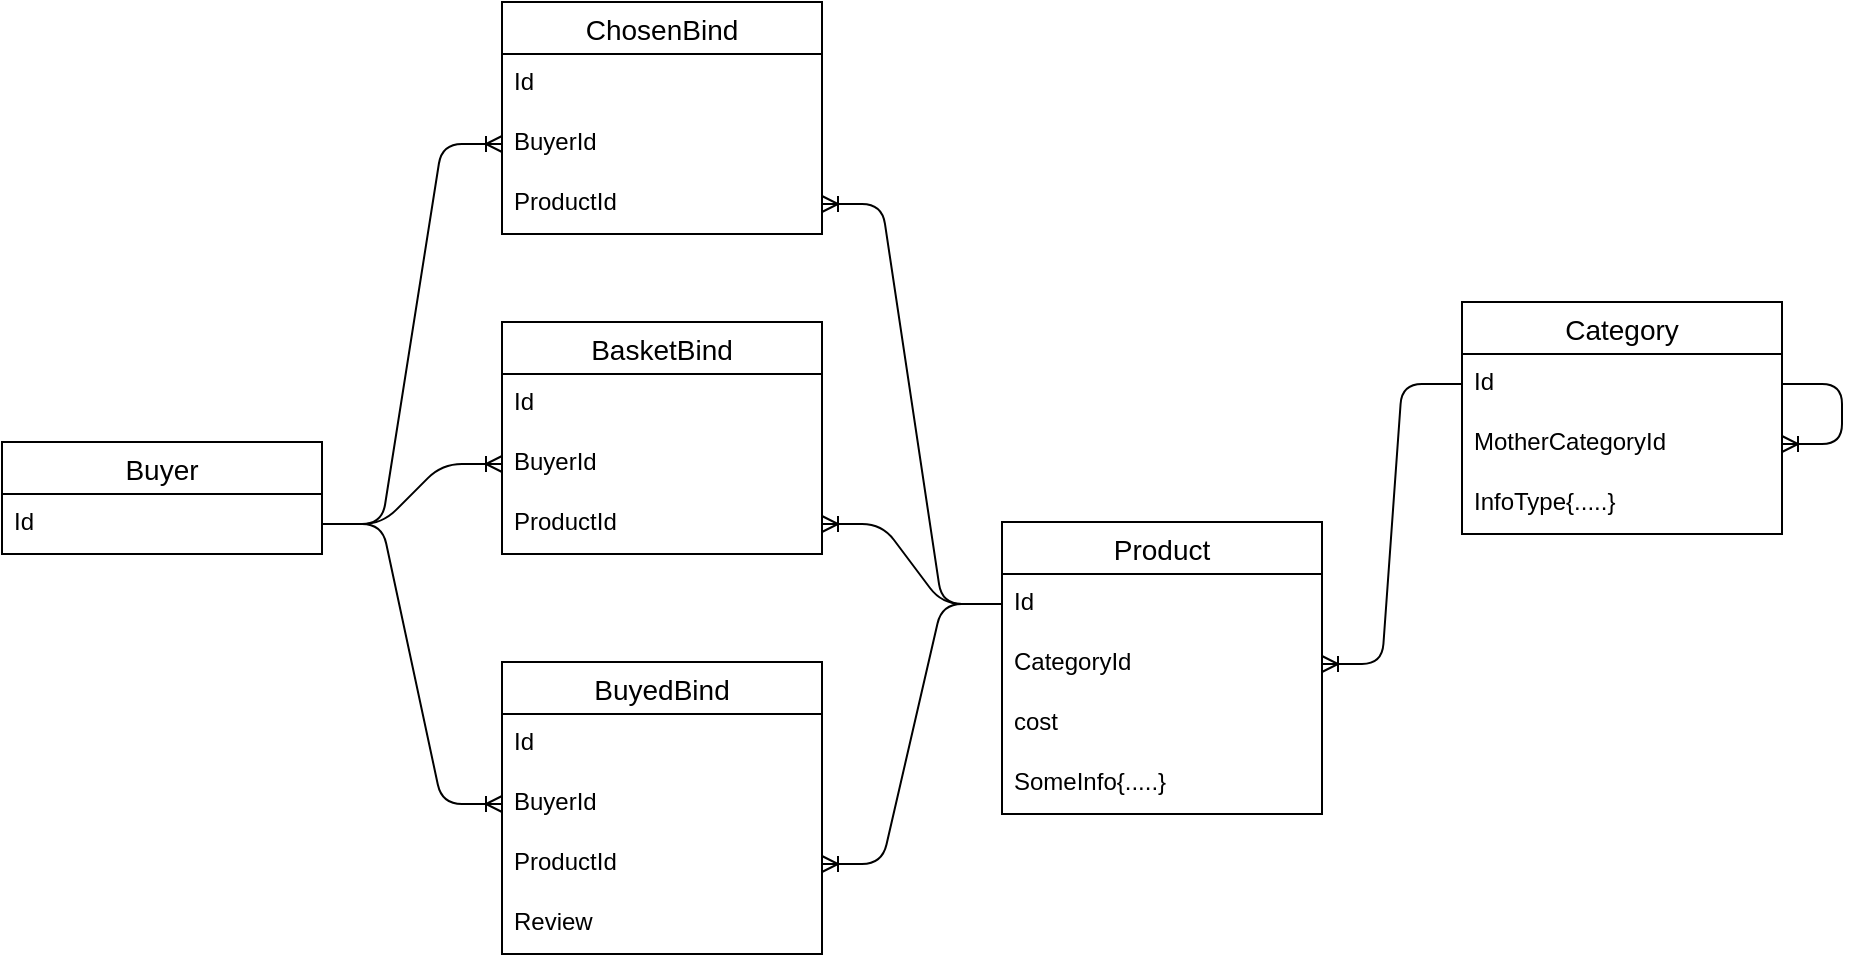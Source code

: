<mxfile version="14.6.13" type="github">
  <diagram id="R2lEEEUBdFMjLlhIrx00" name="Page-1">
    <mxGraphModel dx="2272" dy="2014" grid="1" gridSize="10" guides="1" tooltips="1" connect="1" arrows="1" fold="1" page="1" pageScale="1" pageWidth="850" pageHeight="1100" math="0" shadow="0" extFonts="Permanent Marker^https://fonts.googleapis.com/css?family=Permanent+Marker">
      <root>
        <mxCell id="0" />
        <mxCell id="1" parent="0" />
        <mxCell id="Bq71d4c0A9PGYJFHFnde-4" value="Product" style="swimlane;fontStyle=0;childLayout=stackLayout;horizontal=1;startSize=26;horizontalStack=0;resizeParent=1;resizeParentMax=0;resizeLast=0;collapsible=1;marginBottom=0;align=center;fontSize=14;" parent="1" vertex="1">
          <mxGeometry x="130" y="20" width="160" height="146" as="geometry" />
        </mxCell>
        <mxCell id="Bq71d4c0A9PGYJFHFnde-6" value="Id" style="text;strokeColor=none;fillColor=none;spacingLeft=4;spacingRight=4;overflow=hidden;rotatable=0;points=[[0,0.5],[1,0.5]];portConstraint=eastwest;fontSize=12;" parent="Bq71d4c0A9PGYJFHFnde-4" vertex="1">
          <mxGeometry y="26" width="160" height="30" as="geometry" />
        </mxCell>
        <mxCell id="Bq71d4c0A9PGYJFHFnde-7" value="CategoryId" style="text;strokeColor=none;fillColor=none;spacingLeft=4;spacingRight=4;overflow=hidden;rotatable=0;points=[[0,0.5],[1,0.5]];portConstraint=eastwest;fontSize=12;" parent="Bq71d4c0A9PGYJFHFnde-4" vertex="1">
          <mxGeometry y="56" width="160" height="30" as="geometry" />
        </mxCell>
        <mxCell id="Bq71d4c0A9PGYJFHFnde-27" value="cost" style="text;strokeColor=none;fillColor=none;spacingLeft=4;spacingRight=4;overflow=hidden;rotatable=0;points=[[0,0.5],[1,0.5]];portConstraint=eastwest;fontSize=12;" parent="Bq71d4c0A9PGYJFHFnde-4" vertex="1">
          <mxGeometry y="86" width="160" height="30" as="geometry" />
        </mxCell>
        <mxCell id="Bq71d4c0A9PGYJFHFnde-28" value="SomeInfo{.....}" style="text;strokeColor=none;fillColor=none;spacingLeft=4;spacingRight=4;overflow=hidden;rotatable=0;points=[[0,0.5],[1,0.5]];portConstraint=eastwest;fontSize=12;" parent="Bq71d4c0A9PGYJFHFnde-4" vertex="1">
          <mxGeometry y="116" width="160" height="30" as="geometry" />
        </mxCell>
        <mxCell id="Bq71d4c0A9PGYJFHFnde-9" value="Category" style="swimlane;fontStyle=0;childLayout=stackLayout;horizontal=1;startSize=26;horizontalStack=0;resizeParent=1;resizeParentMax=0;resizeLast=0;collapsible=1;marginBottom=0;align=center;fontSize=14;" parent="1" vertex="1">
          <mxGeometry x="360" y="-90" width="160" height="116" as="geometry" />
        </mxCell>
        <mxCell id="Bq71d4c0A9PGYJFHFnde-10" value="Id" style="text;strokeColor=none;fillColor=none;spacingLeft=4;spacingRight=4;overflow=hidden;rotatable=0;points=[[0,0.5],[1,0.5]];portConstraint=eastwest;fontSize=12;" parent="Bq71d4c0A9PGYJFHFnde-9" vertex="1">
          <mxGeometry y="26" width="160" height="30" as="geometry" />
        </mxCell>
        <mxCell id="Bq71d4c0A9PGYJFHFnde-11" value="MotherCategoryId" style="text;strokeColor=none;fillColor=none;spacingLeft=4;spacingRight=4;overflow=hidden;rotatable=0;points=[[0,0.5],[1,0.5]];portConstraint=eastwest;fontSize=12;" parent="Bq71d4c0A9PGYJFHFnde-9" vertex="1">
          <mxGeometry y="56" width="160" height="30" as="geometry" />
        </mxCell>
        <mxCell id="Bq71d4c0A9PGYJFHFnde-15" value="InfoType{.....}" style="text;strokeColor=none;fillColor=none;spacingLeft=4;spacingRight=4;overflow=hidden;rotatable=0;points=[[0,0.5],[1,0.5]];portConstraint=eastwest;fontSize=12;" parent="Bq71d4c0A9PGYJFHFnde-9" vertex="1">
          <mxGeometry y="86" width="160" height="30" as="geometry" />
        </mxCell>
        <mxCell id="Bq71d4c0A9PGYJFHFnde-31" value="" style="edgeStyle=entityRelationEdgeStyle;fontSize=12;html=1;endArrow=ERoneToMany;" parent="Bq71d4c0A9PGYJFHFnde-9" source="Bq71d4c0A9PGYJFHFnde-10" target="Bq71d4c0A9PGYJFHFnde-11" edge="1">
          <mxGeometry width="100" height="100" relative="1" as="geometry">
            <mxPoint x="160" y="71" as="sourcePoint" />
            <mxPoint x="250" y="80" as="targetPoint" />
          </mxGeometry>
        </mxCell>
        <mxCell id="Bq71d4c0A9PGYJFHFnde-12" value="" style="edgeStyle=entityRelationEdgeStyle;fontSize=12;html=1;endArrow=ERoneToMany;" parent="1" source="Bq71d4c0A9PGYJFHFnde-10" target="Bq71d4c0A9PGYJFHFnde-7" edge="1">
          <mxGeometry width="100" height="100" relative="1" as="geometry">
            <mxPoint x="-160" y="120" as="sourcePoint" />
            <mxPoint x="-60" y="50" as="targetPoint" />
          </mxGeometry>
        </mxCell>
        <mxCell id="yJyBDRaCYjtGsiOa7XiE-1" value="Buyer" style="swimlane;fontStyle=0;childLayout=stackLayout;horizontal=1;startSize=26;horizontalStack=0;resizeParent=1;resizeParentMax=0;resizeLast=0;collapsible=1;marginBottom=0;align=center;fontSize=14;" vertex="1" parent="1">
          <mxGeometry x="-370" y="-20" width="160" height="56" as="geometry" />
        </mxCell>
        <mxCell id="yJyBDRaCYjtGsiOa7XiE-2" value="Id" style="text;strokeColor=none;fillColor=none;spacingLeft=4;spacingRight=4;overflow=hidden;rotatable=0;points=[[0,0.5],[1,0.5]];portConstraint=eastwest;fontSize=12;" vertex="1" parent="yJyBDRaCYjtGsiOa7XiE-1">
          <mxGeometry y="26" width="160" height="30" as="geometry" />
        </mxCell>
        <mxCell id="yJyBDRaCYjtGsiOa7XiE-6" value="BasketBind" style="swimlane;fontStyle=0;childLayout=stackLayout;horizontal=1;startSize=26;horizontalStack=0;resizeParent=1;resizeParentMax=0;resizeLast=0;collapsible=1;marginBottom=0;align=center;fontSize=14;" vertex="1" parent="1">
          <mxGeometry x="-120" y="-80" width="160" height="116" as="geometry" />
        </mxCell>
        <mxCell id="yJyBDRaCYjtGsiOa7XiE-7" value="Id" style="text;strokeColor=none;fillColor=none;spacingLeft=4;spacingRight=4;overflow=hidden;rotatable=0;points=[[0,0.5],[1,0.5]];portConstraint=eastwest;fontSize=12;" vertex="1" parent="yJyBDRaCYjtGsiOa7XiE-6">
          <mxGeometry y="26" width="160" height="30" as="geometry" />
        </mxCell>
        <mxCell id="yJyBDRaCYjtGsiOa7XiE-8" value="BuyerId" style="text;strokeColor=none;fillColor=none;spacingLeft=4;spacingRight=4;overflow=hidden;rotatable=0;points=[[0,0.5],[1,0.5]];portConstraint=eastwest;fontSize=12;" vertex="1" parent="yJyBDRaCYjtGsiOa7XiE-6">
          <mxGeometry y="56" width="160" height="30" as="geometry" />
        </mxCell>
        <mxCell id="yJyBDRaCYjtGsiOa7XiE-9" value="ProductId" style="text;strokeColor=none;fillColor=none;spacingLeft=4;spacingRight=4;overflow=hidden;rotatable=0;points=[[0,0.5],[1,0.5]];portConstraint=eastwest;fontSize=12;" vertex="1" parent="yJyBDRaCYjtGsiOa7XiE-6">
          <mxGeometry y="86" width="160" height="30" as="geometry" />
        </mxCell>
        <mxCell id="yJyBDRaCYjtGsiOa7XiE-10" value="" style="edgeStyle=entityRelationEdgeStyle;fontSize=12;html=1;endArrow=ERoneToMany;" edge="1" parent="1" source="yJyBDRaCYjtGsiOa7XiE-2" target="yJyBDRaCYjtGsiOa7XiE-8">
          <mxGeometry width="100" height="100" relative="1" as="geometry">
            <mxPoint x="370" y="240" as="sourcePoint" />
            <mxPoint x="100" y="220" as="targetPoint" />
          </mxGeometry>
        </mxCell>
        <mxCell id="yJyBDRaCYjtGsiOa7XiE-11" value="" style="edgeStyle=entityRelationEdgeStyle;fontSize=12;html=1;endArrow=ERoneToMany;" edge="1" parent="1" source="Bq71d4c0A9PGYJFHFnde-6" target="yJyBDRaCYjtGsiOa7XiE-9">
          <mxGeometry width="100" height="100" relative="1" as="geometry">
            <mxPoint x="380" y="-29" as="sourcePoint" />
            <mxPoint x="170" y="320" as="targetPoint" />
          </mxGeometry>
        </mxCell>
        <mxCell id="yJyBDRaCYjtGsiOa7XiE-12" value="ChosenBind" style="swimlane;fontStyle=0;childLayout=stackLayout;horizontal=1;startSize=26;horizontalStack=0;resizeParent=1;resizeParentMax=0;resizeLast=0;collapsible=1;marginBottom=0;align=center;fontSize=14;" vertex="1" parent="1">
          <mxGeometry x="-120" y="-240" width="160" height="116" as="geometry" />
        </mxCell>
        <mxCell id="yJyBDRaCYjtGsiOa7XiE-13" value="Id" style="text;strokeColor=none;fillColor=none;spacingLeft=4;spacingRight=4;overflow=hidden;rotatable=0;points=[[0,0.5],[1,0.5]];portConstraint=eastwest;fontSize=12;" vertex="1" parent="yJyBDRaCYjtGsiOa7XiE-12">
          <mxGeometry y="26" width="160" height="30" as="geometry" />
        </mxCell>
        <mxCell id="yJyBDRaCYjtGsiOa7XiE-14" value="BuyerId" style="text;strokeColor=none;fillColor=none;spacingLeft=4;spacingRight=4;overflow=hidden;rotatable=0;points=[[0,0.5],[1,0.5]];portConstraint=eastwest;fontSize=12;" vertex="1" parent="yJyBDRaCYjtGsiOa7XiE-12">
          <mxGeometry y="56" width="160" height="30" as="geometry" />
        </mxCell>
        <mxCell id="yJyBDRaCYjtGsiOa7XiE-15" value="ProductId" style="text;strokeColor=none;fillColor=none;spacingLeft=4;spacingRight=4;overflow=hidden;rotatable=0;points=[[0,0.5],[1,0.5]];portConstraint=eastwest;fontSize=12;" vertex="1" parent="yJyBDRaCYjtGsiOa7XiE-12">
          <mxGeometry y="86" width="160" height="30" as="geometry" />
        </mxCell>
        <mxCell id="yJyBDRaCYjtGsiOa7XiE-16" value="" style="edgeStyle=entityRelationEdgeStyle;fontSize=12;html=1;endArrow=ERoneToMany;" edge="1" parent="1" source="yJyBDRaCYjtGsiOa7XiE-2" target="yJyBDRaCYjtGsiOa7XiE-14">
          <mxGeometry width="100" height="100" relative="1" as="geometry">
            <mxPoint x="-200" y="31" as="sourcePoint" />
            <mxPoint x="-160" y="190" as="targetPoint" />
          </mxGeometry>
        </mxCell>
        <mxCell id="yJyBDRaCYjtGsiOa7XiE-17" value="" style="edgeStyle=entityRelationEdgeStyle;fontSize=12;html=1;endArrow=ERoneToMany;" edge="1" parent="1" source="Bq71d4c0A9PGYJFHFnde-6" target="yJyBDRaCYjtGsiOa7XiE-15">
          <mxGeometry width="100" height="100" relative="1" as="geometry">
            <mxPoint x="140" y="-29" as="sourcePoint" />
            <mxPoint x="50" y="1" as="targetPoint" />
          </mxGeometry>
        </mxCell>
        <mxCell id="yJyBDRaCYjtGsiOa7XiE-18" value="BuyedBind" style="swimlane;fontStyle=0;childLayout=stackLayout;horizontal=1;startSize=26;horizontalStack=0;resizeParent=1;resizeParentMax=0;resizeLast=0;collapsible=1;marginBottom=0;align=center;fontSize=14;" vertex="1" parent="1">
          <mxGeometry x="-120" y="90" width="160" height="146" as="geometry" />
        </mxCell>
        <mxCell id="yJyBDRaCYjtGsiOa7XiE-19" value="Id" style="text;strokeColor=none;fillColor=none;spacingLeft=4;spacingRight=4;overflow=hidden;rotatable=0;points=[[0,0.5],[1,0.5]];portConstraint=eastwest;fontSize=12;" vertex="1" parent="yJyBDRaCYjtGsiOa7XiE-18">
          <mxGeometry y="26" width="160" height="30" as="geometry" />
        </mxCell>
        <mxCell id="yJyBDRaCYjtGsiOa7XiE-20" value="BuyerId" style="text;strokeColor=none;fillColor=none;spacingLeft=4;spacingRight=4;overflow=hidden;rotatable=0;points=[[0,0.5],[1,0.5]];portConstraint=eastwest;fontSize=12;" vertex="1" parent="yJyBDRaCYjtGsiOa7XiE-18">
          <mxGeometry y="56" width="160" height="30" as="geometry" />
        </mxCell>
        <mxCell id="yJyBDRaCYjtGsiOa7XiE-21" value="ProductId" style="text;strokeColor=none;fillColor=none;spacingLeft=4;spacingRight=4;overflow=hidden;rotatable=0;points=[[0,0.5],[1,0.5]];portConstraint=eastwest;fontSize=12;" vertex="1" parent="yJyBDRaCYjtGsiOa7XiE-18">
          <mxGeometry y="86" width="160" height="30" as="geometry" />
        </mxCell>
        <mxCell id="yJyBDRaCYjtGsiOa7XiE-24" value="Review" style="text;strokeColor=none;fillColor=none;spacingLeft=4;spacingRight=4;overflow=hidden;rotatable=0;points=[[0,0.5],[1,0.5]];portConstraint=eastwest;fontSize=12;" vertex="1" parent="yJyBDRaCYjtGsiOa7XiE-18">
          <mxGeometry y="116" width="160" height="30" as="geometry" />
        </mxCell>
        <mxCell id="yJyBDRaCYjtGsiOa7XiE-22" value="" style="edgeStyle=entityRelationEdgeStyle;fontSize=12;html=1;endArrow=ERoneToMany;" edge="1" parent="1" source="Bq71d4c0A9PGYJFHFnde-6" target="yJyBDRaCYjtGsiOa7XiE-21">
          <mxGeometry width="100" height="100" relative="1" as="geometry">
            <mxPoint x="140" y="71" as="sourcePoint" />
            <mxPoint x="120" y="220" as="targetPoint" />
          </mxGeometry>
        </mxCell>
        <mxCell id="yJyBDRaCYjtGsiOa7XiE-23" value="" style="edgeStyle=entityRelationEdgeStyle;fontSize=12;html=1;endArrow=ERoneToMany;" edge="1" parent="1" source="yJyBDRaCYjtGsiOa7XiE-2" target="yJyBDRaCYjtGsiOa7XiE-20">
          <mxGeometry width="100" height="100" relative="1" as="geometry">
            <mxPoint x="150" y="81" as="sourcePoint" />
            <mxPoint x="60" y="41" as="targetPoint" />
          </mxGeometry>
        </mxCell>
      </root>
    </mxGraphModel>
  </diagram>
</mxfile>
